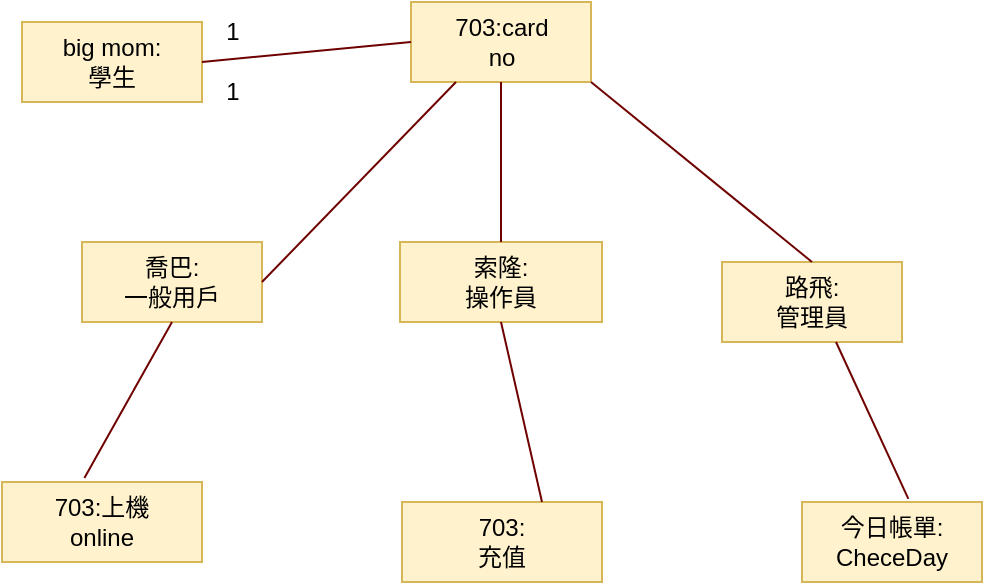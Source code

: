 <mxfile version="22.0.8" type="google">
  <diagram name="第 1 页" id="N3CGdc5LVz34Ido03TjC">
    <mxGraphModel grid="1" page="1" gridSize="10" guides="1" tooltips="1" connect="1" arrows="1" fold="1" pageScale="1" pageWidth="827" pageHeight="1169" math="0" shadow="0">
      <root>
        <mxCell id="0" />
        <mxCell id="1" parent="0" />
        <mxCell id="rSWg6zA-FwaaPk1wCGxj-1" value="索隆:&lt;br&gt;操作員" style="html=1;whiteSpace=wrap;fillColor=#fff2cc;strokeColor=#d6b656;" vertex="1" parent="1">
          <mxGeometry x="359" y="220" width="101" height="40" as="geometry" />
        </mxCell>
        <mxCell id="rSWg6zA-FwaaPk1wCGxj-2" value="703:&lt;br&gt;充值" style="html=1;whiteSpace=wrap;fillColor=#fff2cc;strokeColor=#d6b656;" vertex="1" parent="1">
          <mxGeometry x="360" y="350" width="100" height="40" as="geometry" />
        </mxCell>
        <mxCell id="rSWg6zA-FwaaPk1wCGxj-3" value="今日帳單:&lt;br&gt;CheceDay" style="html=1;whiteSpace=wrap;fillColor=#fff2cc;strokeColor=#d6b656;" vertex="1" parent="1">
          <mxGeometry x="560" y="350" width="90" height="40" as="geometry" />
        </mxCell>
        <mxCell id="rSWg6zA-FwaaPk1wCGxj-4" value="703:上機&lt;br&gt;online" style="html=1;whiteSpace=wrap;fillColor=#fff2cc;strokeColor=#d6b656;" vertex="1" parent="1">
          <mxGeometry x="160" y="340" width="100" height="40" as="geometry" />
        </mxCell>
        <mxCell id="rSWg6zA-FwaaPk1wCGxj-5" value="路飛:&lt;br&gt;管理員" style="html=1;whiteSpace=wrap;fillColor=#fff2cc;strokeColor=#d6b656;" vertex="1" parent="1">
          <mxGeometry x="520" y="230" width="90" height="40" as="geometry" />
        </mxCell>
        <mxCell id="rSWg6zA-FwaaPk1wCGxj-6" value="喬巴:&lt;br&gt;一般用戶" style="html=1;whiteSpace=wrap;fillColor=#fff2cc;strokeColor=#d6b656;" vertex="1" parent="1">
          <mxGeometry x="200" y="220" width="90" height="40" as="geometry" />
        </mxCell>
        <mxCell id="rSWg6zA-FwaaPk1wCGxj-7" value="big mom:&lt;br&gt;學生" style="html=1;whiteSpace=wrap;fillColor=#fff2cc;strokeColor=#d6b656;" vertex="1" parent="1">
          <mxGeometry x="170" y="110" width="90" height="40" as="geometry" />
        </mxCell>
        <mxCell id="rSWg6zA-FwaaPk1wCGxj-8" value="703:card&lt;br&gt;no" style="html=1;whiteSpace=wrap;fillColor=#fff2cc;strokeColor=#d6b656;" vertex="1" parent="1">
          <mxGeometry x="364.5" y="100" width="90" height="40" as="geometry" />
        </mxCell>
        <mxCell id="rSWg6zA-FwaaPk1wCGxj-17" value="" style="endArrow=none;html=1;rounded=0;exitX=1;exitY=0.5;exitDx=0;exitDy=0;entryX=0.25;entryY=1;entryDx=0;entryDy=0;fillColor=#a20025;strokeColor=#6F0000;" edge="1" parent="1" source="rSWg6zA-FwaaPk1wCGxj-6" target="rSWg6zA-FwaaPk1wCGxj-8">
          <mxGeometry width="50" height="50" relative="1" as="geometry">
            <mxPoint x="390" y="320" as="sourcePoint" />
            <mxPoint x="440" y="270" as="targetPoint" />
          </mxGeometry>
        </mxCell>
        <mxCell id="rSWg6zA-FwaaPk1wCGxj-18" value="" style="endArrow=none;html=1;rounded=0;exitX=1;exitY=0.5;exitDx=0;exitDy=0;fillColor=#a20025;strokeColor=#6F0000;entryX=0;entryY=0.5;entryDx=0;entryDy=0;" edge="1" parent="1" source="rSWg6zA-FwaaPk1wCGxj-7" target="rSWg6zA-FwaaPk1wCGxj-8">
          <mxGeometry width="50" height="50" relative="1" as="geometry">
            <mxPoint x="250" y="150" as="sourcePoint" />
            <mxPoint x="360" y="120" as="targetPoint" />
          </mxGeometry>
        </mxCell>
        <mxCell id="rSWg6zA-FwaaPk1wCGxj-19" value="" style="endArrow=none;html=1;rounded=0;entryX=0.5;entryY=1;entryDx=0;entryDy=0;fillColor=#a20025;strokeColor=#6F0000;" edge="1" parent="1" source="rSWg6zA-FwaaPk1wCGxj-1" target="rSWg6zA-FwaaPk1wCGxj-8">
          <mxGeometry width="50" height="50" relative="1" as="geometry">
            <mxPoint x="330" y="240" as="sourcePoint" />
            <mxPoint x="427" y="140" as="targetPoint" />
          </mxGeometry>
        </mxCell>
        <mxCell id="rSWg6zA-FwaaPk1wCGxj-20" value="" style="endArrow=none;html=1;rounded=0;exitX=1;exitY=0.5;exitDx=0;exitDy=0;entryX=0.5;entryY=0;entryDx=0;entryDy=0;fillColor=#a20025;strokeColor=#6F0000;" edge="1" parent="1" target="rSWg6zA-FwaaPk1wCGxj-5">
          <mxGeometry width="50" height="50" relative="1" as="geometry">
            <mxPoint x="454.5" y="140" as="sourcePoint" />
            <mxPoint x="551.5" y="40" as="targetPoint" />
          </mxGeometry>
        </mxCell>
        <mxCell id="rSWg6zA-FwaaPk1wCGxj-21" value="" style="endArrow=none;html=1;rounded=0;exitX=0.412;exitY=-0.05;exitDx=0;exitDy=0;entryX=0.5;entryY=1;entryDx=0;entryDy=0;fillColor=#a20025;strokeColor=#6F0000;exitPerimeter=0;" edge="1" parent="1" source="rSWg6zA-FwaaPk1wCGxj-4" target="rSWg6zA-FwaaPk1wCGxj-6">
          <mxGeometry width="50" height="50" relative="1" as="geometry">
            <mxPoint x="180" y="340" as="sourcePoint" />
            <mxPoint x="277" y="240" as="targetPoint" />
          </mxGeometry>
        </mxCell>
        <mxCell id="rSWg6zA-FwaaPk1wCGxj-22" value="" style="endArrow=none;html=1;rounded=0;exitX=0.7;exitY=0;exitDx=0;exitDy=0;entryX=0.5;entryY=1;entryDx=0;entryDy=0;fillColor=#a20025;strokeColor=#6F0000;exitPerimeter=0;" edge="1" parent="1" source="rSWg6zA-FwaaPk1wCGxj-2" target="rSWg6zA-FwaaPk1wCGxj-1">
          <mxGeometry width="50" height="50" relative="1" as="geometry">
            <mxPoint x="400" y="350" as="sourcePoint" />
            <mxPoint x="497" y="250" as="targetPoint" />
          </mxGeometry>
        </mxCell>
        <mxCell id="rSWg6zA-FwaaPk1wCGxj-23" value="" style="endArrow=none;html=1;rounded=0;exitX=0.591;exitY=-0.04;exitDx=0;exitDy=0;entryX=0.25;entryY=1;entryDx=0;entryDy=0;fillColor=#a20025;strokeColor=#6F0000;exitPerimeter=0;" edge="1" parent="1" source="rSWg6zA-FwaaPk1wCGxj-3">
          <mxGeometry width="50" height="50" relative="1" as="geometry">
            <mxPoint x="480" y="370" as="sourcePoint" />
            <mxPoint x="577" y="270" as="targetPoint" />
          </mxGeometry>
        </mxCell>
        <mxCell id="rSWg6zA-FwaaPk1wCGxj-24" value="1" style="text;html=1;align=center;verticalAlign=middle;resizable=0;points=[];autosize=1;strokeColor=none;fillColor=none;" vertex="1" parent="1">
          <mxGeometry x="260" y="130" width="30" height="30" as="geometry" />
        </mxCell>
        <mxCell id="rSWg6zA-FwaaPk1wCGxj-25" value="1" style="text;html=1;align=center;verticalAlign=middle;resizable=0;points=[];autosize=1;strokeColor=none;fillColor=none;" vertex="1" parent="1">
          <mxGeometry x="260" y="100" width="30" height="30" as="geometry" />
        </mxCell>
      </root>
    </mxGraphModel>
  </diagram>
</mxfile>
